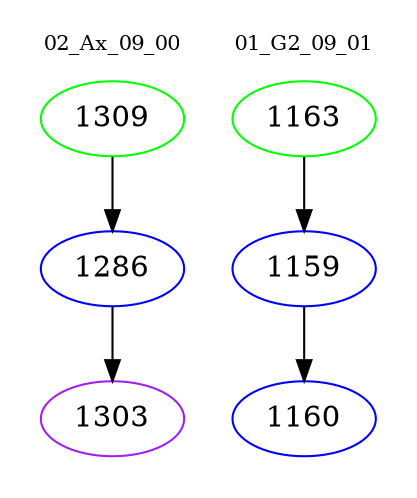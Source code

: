 digraph{
subgraph cluster_0 {
color = white
label = "02_Ax_09_00";
fontsize=10;
T0_1309 [label="1309", color="green"]
T0_1309 -> T0_1286 [color="black"]
T0_1286 [label="1286", color="blue"]
T0_1286 -> T0_1303 [color="black"]
T0_1303 [label="1303", color="purple"]
}
subgraph cluster_1 {
color = white
label = "01_G2_09_01";
fontsize=10;
T1_1163 [label="1163", color="green"]
T1_1163 -> T1_1159 [color="black"]
T1_1159 [label="1159", color="blue"]
T1_1159 -> T1_1160 [color="black"]
T1_1160 [label="1160", color="blue"]
}
}
